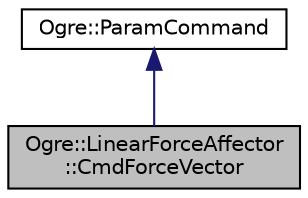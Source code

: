 digraph "Ogre::LinearForceAffector::CmdForceVector"
{
  bgcolor="transparent";
  edge [fontname="Helvetica",fontsize="10",labelfontname="Helvetica",labelfontsize="10"];
  node [fontname="Helvetica",fontsize="10",shape=record];
  Node0 [label="Ogre::LinearForceAffector\l::CmdForceVector",height=0.2,width=0.4,color="black", fillcolor="grey75", style="filled", fontcolor="black"];
  Node1 -> Node0 [dir="back",color="midnightblue",fontsize="10",style="solid",fontname="Helvetica"];
  Node1 [label="Ogre::ParamCommand",height=0.2,width=0.4,color="black",URL="$class_ogre_1_1_param_command.html",tooltip="Abstract class which is command object which gets/sets parameters. "];
}
